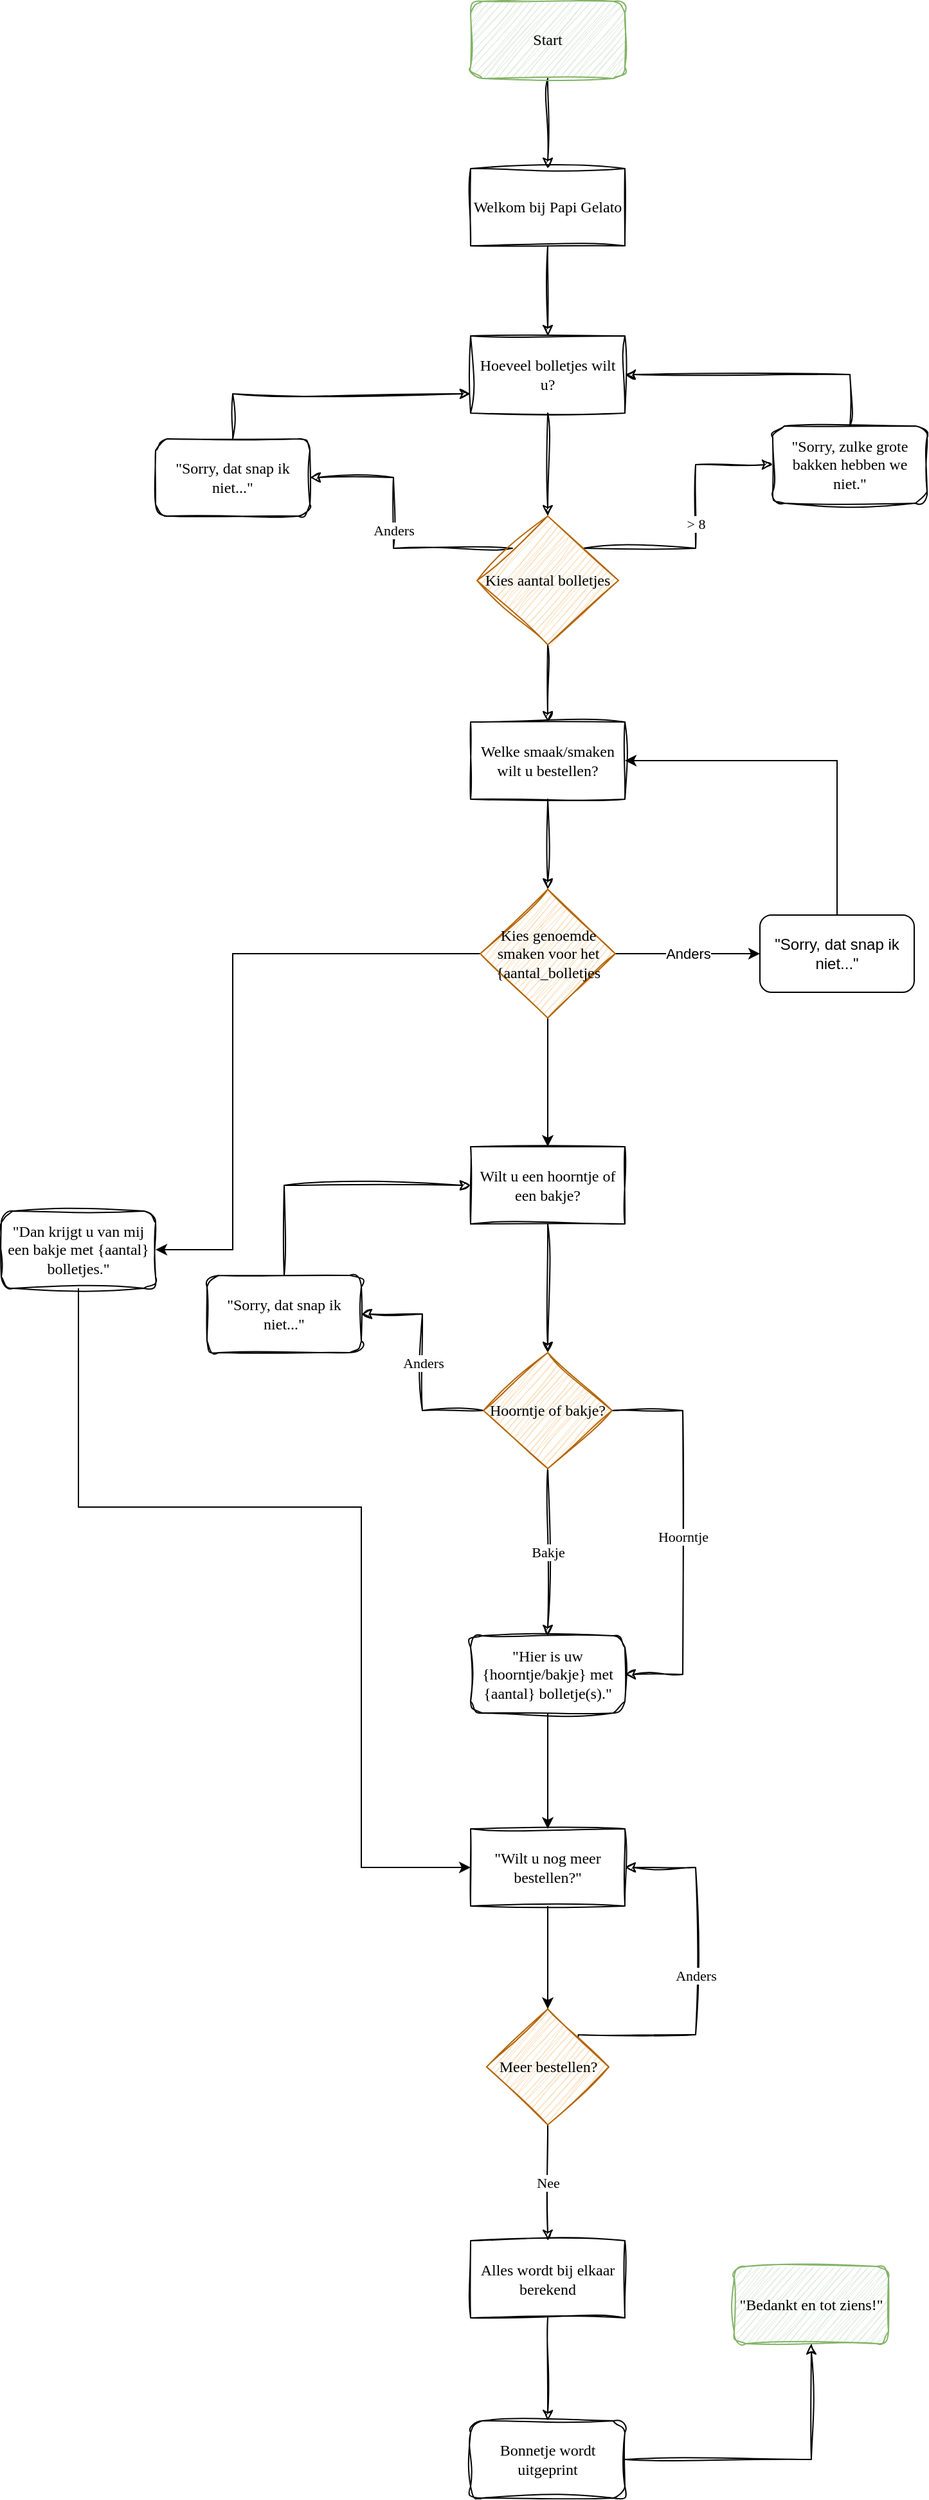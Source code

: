 <mxfile version="25.0.3">
  <diagram name="Pagina-1" id="o8SB5Iup6SPwX9aD0dav">
    <mxGraphModel dx="1303" dy="706" grid="1" gridSize="10" guides="1" tooltips="1" connect="1" arrows="1" fold="1" page="1" pageScale="1" pageWidth="1920" pageHeight="1200" math="0" shadow="0">
      <root>
        <mxCell id="0" />
        <mxCell id="1" parent="0" />
        <mxCell id="pbiHoTIueWZ6qJaHBMEw-3" style="edgeStyle=orthogonalEdgeStyle;rounded=0;orthogonalLoop=1;jettySize=auto;html=1;exitX=0.5;exitY=1;exitDx=0;exitDy=0;entryX=0.5;entryY=0;entryDx=0;entryDy=0;sketch=1;curveFitting=1;jiggle=2;" parent="1" source="pbiHoTIueWZ6qJaHBMEw-1" target="pbiHoTIueWZ6qJaHBMEw-2" edge="1">
          <mxGeometry relative="1" as="geometry" />
        </mxCell>
        <mxCell id="pbiHoTIueWZ6qJaHBMEw-1" value="Start" style="rounded=1;whiteSpace=wrap;html=1;fillColor=#d5e8d4;strokeColor=#82b366;sketch=1;curveFitting=1;jiggle=2;fontFamily=Comic Sans MS;" parent="1" vertex="1">
          <mxGeometry x="905" y="10" width="120" height="60" as="geometry" />
        </mxCell>
        <mxCell id="pbiHoTIueWZ6qJaHBMEw-5" style="edgeStyle=orthogonalEdgeStyle;rounded=0;orthogonalLoop=1;jettySize=auto;html=1;exitX=0.5;exitY=1;exitDx=0;exitDy=0;entryX=0.5;entryY=0;entryDx=0;entryDy=0;sketch=1;curveFitting=1;jiggle=2;" parent="1" source="pbiHoTIueWZ6qJaHBMEw-2" target="pbiHoTIueWZ6qJaHBMEw-4" edge="1">
          <mxGeometry relative="1" as="geometry" />
        </mxCell>
        <mxCell id="pbiHoTIueWZ6qJaHBMEw-2" value="Welkom bij Papi Gelato" style="rounded=0;whiteSpace=wrap;html=1;fillColor=none;sketch=1;curveFitting=1;jiggle=2;fontFamily=Comic Sans MS;" parent="1" vertex="1">
          <mxGeometry x="905" y="140" width="120" height="60" as="geometry" />
        </mxCell>
        <mxCell id="pbiHoTIueWZ6qJaHBMEw-7" style="edgeStyle=orthogonalEdgeStyle;rounded=0;orthogonalLoop=1;jettySize=auto;html=1;exitX=0.5;exitY=1;exitDx=0;exitDy=0;entryX=0.5;entryY=0;entryDx=0;entryDy=0;sketch=1;curveFitting=1;jiggle=2;" parent="1" source="pbiHoTIueWZ6qJaHBMEw-4" target="pbiHoTIueWZ6qJaHBMEw-6" edge="1">
          <mxGeometry relative="1" as="geometry" />
        </mxCell>
        <mxCell id="pbiHoTIueWZ6qJaHBMEw-4" value="Hoeveel bolletjes wilt u?" style="rounded=0;whiteSpace=wrap;html=1;fillColor=none;sketch=1;curveFitting=1;jiggle=2;fontFamily=Comic Sans MS;" parent="1" vertex="1">
          <mxGeometry x="905" y="270" width="120" height="60" as="geometry" />
        </mxCell>
        <mxCell id="pbiHoTIueWZ6qJaHBMEw-16" value="&amp;gt; 8" style="edgeStyle=orthogonalEdgeStyle;rounded=0;orthogonalLoop=1;jettySize=auto;html=1;exitX=1;exitY=0;exitDx=0;exitDy=0;entryX=0;entryY=0.5;entryDx=0;entryDy=0;sketch=1;curveFitting=1;jiggle=2;fontFamily=Comic Sans MS;" parent="1" source="pbiHoTIueWZ6qJaHBMEw-6" target="pbiHoTIueWZ6qJaHBMEw-15" edge="1">
          <mxGeometry relative="1" as="geometry" />
        </mxCell>
        <mxCell id="pbiHoTIueWZ6qJaHBMEw-37" value="Anders" style="edgeStyle=orthogonalEdgeStyle;rounded=0;orthogonalLoop=1;jettySize=auto;html=1;exitX=0;exitY=0;exitDx=0;exitDy=0;entryX=1;entryY=0.5;entryDx=0;entryDy=0;fontFamily=Comic Sans MS;sketch=1;curveFitting=1;jiggle=2;" parent="1" source="pbiHoTIueWZ6qJaHBMEw-6" target="pbiHoTIueWZ6qJaHBMEw-21" edge="1">
          <mxGeometry relative="1" as="geometry" />
        </mxCell>
        <mxCell id="n4ZlQVNkim9csWAo9_Kt-2" style="edgeStyle=orthogonalEdgeStyle;rounded=0;orthogonalLoop=1;jettySize=auto;html=1;exitX=0.5;exitY=1;exitDx=0;exitDy=0;entryX=0.5;entryY=0;entryDx=0;entryDy=0;fillColor=none;sketch=1;curveFitting=1;jiggle=2;" edge="1" parent="1" source="pbiHoTIueWZ6qJaHBMEw-6" target="n4ZlQVNkim9csWAo9_Kt-1">
          <mxGeometry relative="1" as="geometry" />
        </mxCell>
        <mxCell id="pbiHoTIueWZ6qJaHBMEw-6" value="Kies aantal bolletjes" style="rhombus;whiteSpace=wrap;html=1;fillColor=#fad7ac;sketch=1;curveFitting=1;jiggle=2;strokeColor=#b46504;fontFamily=Comic Sans MS;" parent="1" vertex="1">
          <mxGeometry x="910" y="410" width="110" height="100" as="geometry" />
        </mxCell>
        <mxCell id="pbiHoTIueWZ6qJaHBMEw-11" style="edgeStyle=orthogonalEdgeStyle;rounded=0;orthogonalLoop=1;jettySize=auto;html=1;exitX=0.5;exitY=1;exitDx=0;exitDy=0;entryX=0.5;entryY=0;entryDx=0;entryDy=0;sketch=1;curveFitting=1;jiggle=2;" parent="1" source="pbiHoTIueWZ6qJaHBMEw-8" target="pbiHoTIueWZ6qJaHBMEw-10" edge="1">
          <mxGeometry relative="1" as="geometry" />
        </mxCell>
        <mxCell id="pbiHoTIueWZ6qJaHBMEw-8" value="Wilt u een hoorntje of een bakje?" style="rounded=0;whiteSpace=wrap;html=1;fillColor=none;sketch=1;curveFitting=1;jiggle=2;fontFamily=Comic Sans MS;" parent="1" vertex="1">
          <mxGeometry x="905" y="900" width="120" height="60" as="geometry" />
        </mxCell>
        <mxCell id="pbiHoTIueWZ6qJaHBMEw-28" value="Bakje" style="edgeStyle=orthogonalEdgeStyle;rounded=0;orthogonalLoop=1;jettySize=auto;html=1;exitX=0.5;exitY=1;exitDx=0;exitDy=0;entryX=0.5;entryY=0;entryDx=0;entryDy=0;fontFamily=Comic Sans MS;sketch=1;curveFitting=1;jiggle=2;" parent="1" source="pbiHoTIueWZ6qJaHBMEw-10" target="pbiHoTIueWZ6qJaHBMEw-24" edge="1">
          <mxGeometry relative="1" as="geometry" />
        </mxCell>
        <mxCell id="pbiHoTIueWZ6qJaHBMEw-29" value="Hoorntje" style="edgeStyle=orthogonalEdgeStyle;rounded=0;orthogonalLoop=1;jettySize=auto;html=1;exitX=1;exitY=0.5;exitDx=0;exitDy=0;entryX=1;entryY=0.5;entryDx=0;entryDy=0;sketch=1;curveFitting=1;jiggle=2;fontFamily=Comic Sans MS;" parent="1" source="pbiHoTIueWZ6qJaHBMEw-10" target="pbiHoTIueWZ6qJaHBMEw-24" edge="1">
          <mxGeometry relative="1" as="geometry">
            <Array as="points">
              <mxPoint x="1070" y="1105" />
              <mxPoint x="1070" y="1310" />
            </Array>
          </mxGeometry>
        </mxCell>
        <mxCell id="pbiHoTIueWZ6qJaHBMEw-32" value="Anders" style="edgeStyle=orthogonalEdgeStyle;rounded=0;orthogonalLoop=1;jettySize=auto;html=1;exitX=0;exitY=0.5;exitDx=0;exitDy=0;entryX=1;entryY=0.5;entryDx=0;entryDy=0;sketch=1;curveFitting=1;jiggle=2;fontFamily=Comic Sans MS;" parent="1" source="pbiHoTIueWZ6qJaHBMEw-10" target="pbiHoTIueWZ6qJaHBMEw-31" edge="1">
          <mxGeometry relative="1" as="geometry" />
        </mxCell>
        <mxCell id="pbiHoTIueWZ6qJaHBMEw-10" value="Hoorntje of bakje?" style="rhombus;whiteSpace=wrap;html=1;fillColor=#fad7ac;sketch=1;curveFitting=1;jiggle=2;fontFamily=Comic Sans MS;strokeColor=#b46504;" parent="1" vertex="1">
          <mxGeometry x="915" y="1060" width="100" height="90" as="geometry" />
        </mxCell>
        <mxCell id="TuK_LcdwhqyAIoseYK0I-2" style="edgeStyle=orthogonalEdgeStyle;rounded=0;orthogonalLoop=1;jettySize=auto;html=1;exitX=0.5;exitY=1;exitDx=0;exitDy=0;entryX=0;entryY=0.5;entryDx=0;entryDy=0;" parent="1" source="pbiHoTIueWZ6qJaHBMEw-12" target="pbiHoTIueWZ6qJaHBMEw-48" edge="1">
          <mxGeometry relative="1" as="geometry">
            <Array as="points">
              <mxPoint x="600" y="1180" />
              <mxPoint x="820" y="1180" />
              <mxPoint x="820" y="1460" />
            </Array>
          </mxGeometry>
        </mxCell>
        <mxCell id="pbiHoTIueWZ6qJaHBMEw-12" value="&quot;Dan krijgt u van mij een bakje met {aantal} bolletjes.&quot;" style="rounded=1;whiteSpace=wrap;html=1;sketch=1;curveFitting=1;jiggle=2;fillColor=none;fontFamily=Comic Sans MS;" parent="1" vertex="1">
          <mxGeometry x="540" y="950" width="120" height="60" as="geometry" />
        </mxCell>
        <mxCell id="pbiHoTIueWZ6qJaHBMEw-18" style="edgeStyle=orthogonalEdgeStyle;rounded=0;orthogonalLoop=1;jettySize=auto;html=1;exitX=0.5;exitY=0;exitDx=0;exitDy=0;entryX=1;entryY=0.5;entryDx=0;entryDy=0;sketch=1;curveFitting=1;jiggle=2;" parent="1" source="pbiHoTIueWZ6qJaHBMEw-15" target="pbiHoTIueWZ6qJaHBMEw-4" edge="1">
          <mxGeometry relative="1" as="geometry" />
        </mxCell>
        <mxCell id="pbiHoTIueWZ6qJaHBMEw-15" value="&quot;Sorry, zulke grote bakken hebben we niet.&quot;" style="rounded=1;whiteSpace=wrap;html=1;fillColor=none;sketch=1;curveFitting=1;jiggle=2;fontFamily=Comic Sans MS;" parent="1" vertex="1">
          <mxGeometry x="1140" y="340" width="120" height="60" as="geometry" />
        </mxCell>
        <mxCell id="pbiHoTIueWZ6qJaHBMEw-36" style="edgeStyle=orthogonalEdgeStyle;rounded=0;orthogonalLoop=1;jettySize=auto;html=1;exitX=0.5;exitY=0;exitDx=0;exitDy=0;entryX=0;entryY=0.75;entryDx=0;entryDy=0;sketch=1;curveFitting=1;jiggle=2;" parent="1" source="pbiHoTIueWZ6qJaHBMEw-21" target="pbiHoTIueWZ6qJaHBMEw-4" edge="1">
          <mxGeometry relative="1" as="geometry" />
        </mxCell>
        <mxCell id="pbiHoTIueWZ6qJaHBMEw-21" value="&quot;Sorry, dat snap ik niet...&quot;" style="rounded=1;whiteSpace=wrap;html=1;fontFamily=Comic Sans MS;fillColor=none;sketch=1;curveFitting=1;jiggle=2;" parent="1" vertex="1">
          <mxGeometry x="660" y="350" width="120" height="60" as="geometry" />
        </mxCell>
        <mxCell id="pbiHoTIueWZ6qJaHBMEw-52" style="edgeStyle=orthogonalEdgeStyle;rounded=0;orthogonalLoop=1;jettySize=auto;html=1;exitX=0.5;exitY=1;exitDx=0;exitDy=0;entryX=0.5;entryY=0;entryDx=0;entryDy=0;" parent="1" source="pbiHoTIueWZ6qJaHBMEw-24" target="pbiHoTIueWZ6qJaHBMEw-48" edge="1">
          <mxGeometry relative="1" as="geometry" />
        </mxCell>
        <mxCell id="pbiHoTIueWZ6qJaHBMEw-24" value="&quot;Hier is uw {hoorntje/bakje} met {aantal} bolletje(s).&quot;" style="rounded=1;whiteSpace=wrap;html=1;fillColor=none;sketch=1;curveFitting=1;jiggle=2;fontFamily=Comic Sans MS;" parent="1" vertex="1">
          <mxGeometry x="905" y="1280" width="120" height="60" as="geometry" />
        </mxCell>
        <mxCell id="pbiHoTIueWZ6qJaHBMEw-33" style="edgeStyle=orthogonalEdgeStyle;rounded=0;orthogonalLoop=1;jettySize=auto;html=1;exitX=0.5;exitY=0;exitDx=0;exitDy=0;entryX=0;entryY=0.5;entryDx=0;entryDy=0;sketch=1;curveFitting=1;jiggle=2;" parent="1" source="pbiHoTIueWZ6qJaHBMEw-31" target="pbiHoTIueWZ6qJaHBMEw-8" edge="1">
          <mxGeometry relative="1" as="geometry" />
        </mxCell>
        <mxCell id="pbiHoTIueWZ6qJaHBMEw-31" value="&quot;Sorry, dat snap ik niet...&quot;" style="rounded=1;whiteSpace=wrap;html=1;fillColor=none;sketch=1;curveFitting=1;jiggle=2;fontFamily=Comic Sans MS;" parent="1" vertex="1">
          <mxGeometry x="700" y="1000" width="120" height="60" as="geometry" />
        </mxCell>
        <mxCell id="pbiHoTIueWZ6qJaHBMEw-55" value="Anders" style="edgeStyle=orthogonalEdgeStyle;rounded=0;orthogonalLoop=1;jettySize=auto;html=1;exitX=1;exitY=0;exitDx=0;exitDy=0;entryX=1;entryY=0.5;entryDx=0;entryDy=0;sketch=1;curveFitting=1;jiggle=2;fontFamily=Comic Sans MS;" parent="1" source="pbiHoTIueWZ6qJaHBMEw-34" target="pbiHoTIueWZ6qJaHBMEw-48" edge="1">
          <mxGeometry relative="1" as="geometry">
            <Array as="points">
              <mxPoint x="989" y="1590" />
              <mxPoint x="1080" y="1590" />
              <mxPoint x="1080" y="1460" />
            </Array>
          </mxGeometry>
        </mxCell>
        <mxCell id="aiyrUGEM9KCyfMPsP08Q-3" value="Nee" style="edgeStyle=orthogonalEdgeStyle;rounded=0;orthogonalLoop=1;jettySize=auto;html=1;exitX=0.5;exitY=1;exitDx=0;exitDy=0;entryX=0.5;entryY=0;entryDx=0;entryDy=0;sketch=1;curveFitting=1;jiggle=2;fontFamily=Comic Sans MS;" parent="1" source="pbiHoTIueWZ6qJaHBMEw-34" target="aiyrUGEM9KCyfMPsP08Q-1" edge="1">
          <mxGeometry x="-0.012" relative="1" as="geometry">
            <mxPoint as="offset" />
          </mxGeometry>
        </mxCell>
        <mxCell id="pbiHoTIueWZ6qJaHBMEw-34" value="Meer bestellen?" style="rhombus;whiteSpace=wrap;html=1;fontFamily=Comic Sans MS;fillColor=#fad7ac;strokeColor=#b46504;shadow=0;rounded=0;sketch=1;curveFitting=1;jiggle=2;" parent="1" vertex="1">
          <mxGeometry x="917.5" y="1570" width="95" height="90" as="geometry" />
        </mxCell>
        <mxCell id="pbiHoTIueWZ6qJaHBMEw-39" value="&quot;Bedankt en tot ziens!&quot;" style="rounded=1;whiteSpace=wrap;html=1;fillColor=#d5e8d4;fontFamily=Comic Sans MS;strokeColor=#82b366;sketch=1;curveFitting=1;jiggle=2;" parent="1" vertex="1">
          <mxGeometry x="1110" y="1770" width="120" height="60" as="geometry" />
        </mxCell>
        <mxCell id="pbiHoTIueWZ6qJaHBMEw-51" style="edgeStyle=orthogonalEdgeStyle;rounded=0;orthogonalLoop=1;jettySize=auto;html=1;exitX=0.5;exitY=1;exitDx=0;exitDy=0;entryX=0.5;entryY=0;entryDx=0;entryDy=0;" parent="1" source="pbiHoTIueWZ6qJaHBMEw-48" target="pbiHoTIueWZ6qJaHBMEw-34" edge="1">
          <mxGeometry relative="1" as="geometry" />
        </mxCell>
        <mxCell id="pbiHoTIueWZ6qJaHBMEw-48" value="&quot;Wilt u nog meer bestellen?&quot;" style="rounded=0;whiteSpace=wrap;html=1;fontFamily=Comic Sans MS;fillColor=none;sketch=1;curveFitting=1;jiggle=2;" parent="1" vertex="1">
          <mxGeometry x="905" y="1430" width="120" height="60" as="geometry" />
        </mxCell>
        <mxCell id="aiyrUGEM9KCyfMPsP08Q-4" style="edgeStyle=orthogonalEdgeStyle;rounded=0;orthogonalLoop=1;jettySize=auto;html=1;exitX=0.5;exitY=1;exitDx=0;exitDy=0;entryX=0.5;entryY=0;entryDx=0;entryDy=0;sketch=1;curveFitting=1;jiggle=2;" parent="1" source="aiyrUGEM9KCyfMPsP08Q-1" target="aiyrUGEM9KCyfMPsP08Q-2" edge="1">
          <mxGeometry relative="1" as="geometry" />
        </mxCell>
        <mxCell id="aiyrUGEM9KCyfMPsP08Q-1" value="Alles wordt bij elkaar berekend" style="rounded=0;whiteSpace=wrap;html=1;fillColor=none;sketch=1;curveFitting=1;jiggle=2;fontFamily=Comic Sans MS;" parent="1" vertex="1">
          <mxGeometry x="905" y="1750" width="120" height="60" as="geometry" />
        </mxCell>
        <mxCell id="aiyrUGEM9KCyfMPsP08Q-5" style="edgeStyle=orthogonalEdgeStyle;rounded=0;orthogonalLoop=1;jettySize=auto;html=1;exitX=1;exitY=0.5;exitDx=0;exitDy=0;entryX=0.5;entryY=1;entryDx=0;entryDy=0;sketch=1;curveFitting=1;jiggle=2;" parent="1" source="aiyrUGEM9KCyfMPsP08Q-2" target="pbiHoTIueWZ6qJaHBMEw-39" edge="1">
          <mxGeometry relative="1" as="geometry" />
        </mxCell>
        <mxCell id="aiyrUGEM9KCyfMPsP08Q-2" value="Bonnetje wordt uitgeprint" style="rounded=1;whiteSpace=wrap;html=1;fillColor=none;sketch=1;curveFitting=1;jiggle=2;fontFamily=Comic Sans MS;" parent="1" vertex="1">
          <mxGeometry x="905" y="1890" width="120" height="60" as="geometry" />
        </mxCell>
        <mxCell id="n4ZlQVNkim9csWAo9_Kt-5" style="edgeStyle=orthogonalEdgeStyle;rounded=0;orthogonalLoop=1;jettySize=auto;html=1;exitX=0.5;exitY=1;exitDx=0;exitDy=0;entryX=0.5;entryY=0;entryDx=0;entryDy=0;fillColor=none;sketch=1;curveFitting=1;jiggle=2;" edge="1" parent="1" source="n4ZlQVNkim9csWAo9_Kt-1" target="n4ZlQVNkim9csWAo9_Kt-4">
          <mxGeometry relative="1" as="geometry" />
        </mxCell>
        <mxCell id="n4ZlQVNkim9csWAo9_Kt-1" value="Welke smaak/smaken wilt u bestellen?" style="rounded=0;whiteSpace=wrap;html=1;fillColor=none;sketch=1;curveFitting=1;jiggle=2;fontFamily=Comic Sans MS;" vertex="1" parent="1">
          <mxGeometry x="905" y="570" width="120" height="60" as="geometry" />
        </mxCell>
        <mxCell id="n4ZlQVNkim9csWAo9_Kt-7" style="edgeStyle=orthogonalEdgeStyle;rounded=0;orthogonalLoop=1;jettySize=auto;html=1;exitX=0.5;exitY=1;exitDx=0;exitDy=0;entryX=0.5;entryY=0;entryDx=0;entryDy=0;" edge="1" parent="1" source="n4ZlQVNkim9csWAo9_Kt-4" target="pbiHoTIueWZ6qJaHBMEw-8">
          <mxGeometry relative="1" as="geometry" />
        </mxCell>
        <mxCell id="n4ZlQVNkim9csWAo9_Kt-10" value="Anders" style="edgeStyle=orthogonalEdgeStyle;rounded=0;orthogonalLoop=1;jettySize=auto;html=1;exitX=1;exitY=0.5;exitDx=0;exitDy=0;" edge="1" parent="1" source="n4ZlQVNkim9csWAo9_Kt-4" target="n4ZlQVNkim9csWAo9_Kt-8">
          <mxGeometry relative="1" as="geometry" />
        </mxCell>
        <mxCell id="n4ZlQVNkim9csWAo9_Kt-12" style="edgeStyle=orthogonalEdgeStyle;rounded=0;orthogonalLoop=1;jettySize=auto;html=1;exitX=0;exitY=0.5;exitDx=0;exitDy=0;" edge="1" parent="1" source="n4ZlQVNkim9csWAo9_Kt-4" target="pbiHoTIueWZ6qJaHBMEw-12">
          <mxGeometry relative="1" as="geometry">
            <Array as="points">
              <mxPoint x="720" y="750" />
              <mxPoint x="720" y="980" />
            </Array>
          </mxGeometry>
        </mxCell>
        <mxCell id="n4ZlQVNkim9csWAo9_Kt-4" value="Kies genoemde smaken voor het {aantal_bolletjes" style="rhombus;whiteSpace=wrap;html=1;fillColor=#fad7ac;strokeColor=#b46504;sketch=1;curveFitting=1;jiggle=2;fontFamily=Comic Sans MS;" vertex="1" parent="1">
          <mxGeometry x="912.5" y="700" width="105" height="100" as="geometry" />
        </mxCell>
        <mxCell id="n4ZlQVNkim9csWAo9_Kt-11" style="edgeStyle=orthogonalEdgeStyle;rounded=0;orthogonalLoop=1;jettySize=auto;html=1;exitX=0.5;exitY=0;exitDx=0;exitDy=0;entryX=1;entryY=0.5;entryDx=0;entryDy=0;" edge="1" parent="1" source="n4ZlQVNkim9csWAo9_Kt-8" target="n4ZlQVNkim9csWAo9_Kt-1">
          <mxGeometry relative="1" as="geometry" />
        </mxCell>
        <mxCell id="n4ZlQVNkim9csWAo9_Kt-8" value="&quot;Sorry, dat snap ik niet...&quot;" style="rounded=1;whiteSpace=wrap;html=1;" vertex="1" parent="1">
          <mxGeometry x="1130" y="720" width="120" height="60" as="geometry" />
        </mxCell>
      </root>
    </mxGraphModel>
  </diagram>
</mxfile>
